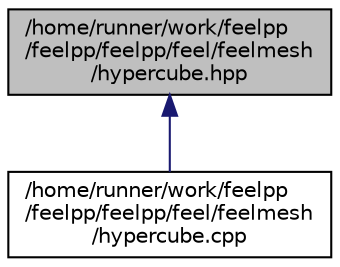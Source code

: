 digraph "/home/runner/work/feelpp/feelpp/feelpp/feel/feelmesh/hypercube.hpp"
{
 // LATEX_PDF_SIZE
  edge [fontname="Helvetica",fontsize="10",labelfontname="Helvetica",labelfontsize="10"];
  node [fontname="Helvetica",fontsize="10",shape=record];
  Node1 [label="/home/runner/work/feelpp\l/feelpp/feelpp/feel/feelmesh\l/hypercube.hpp",height=0.2,width=0.4,color="black", fillcolor="grey75", style="filled", fontcolor="black",tooltip=" "];
  Node1 -> Node2 [dir="back",color="midnightblue",fontsize="10",style="solid",fontname="Helvetica"];
  Node2 [label="/home/runner/work/feelpp\l/feelpp/feelpp/feel/feelmesh\l/hypercube.cpp",height=0.2,width=0.4,color="black", fillcolor="white", style="filled",URL="$hypercube_8cpp.html",tooltip=" "];
}
